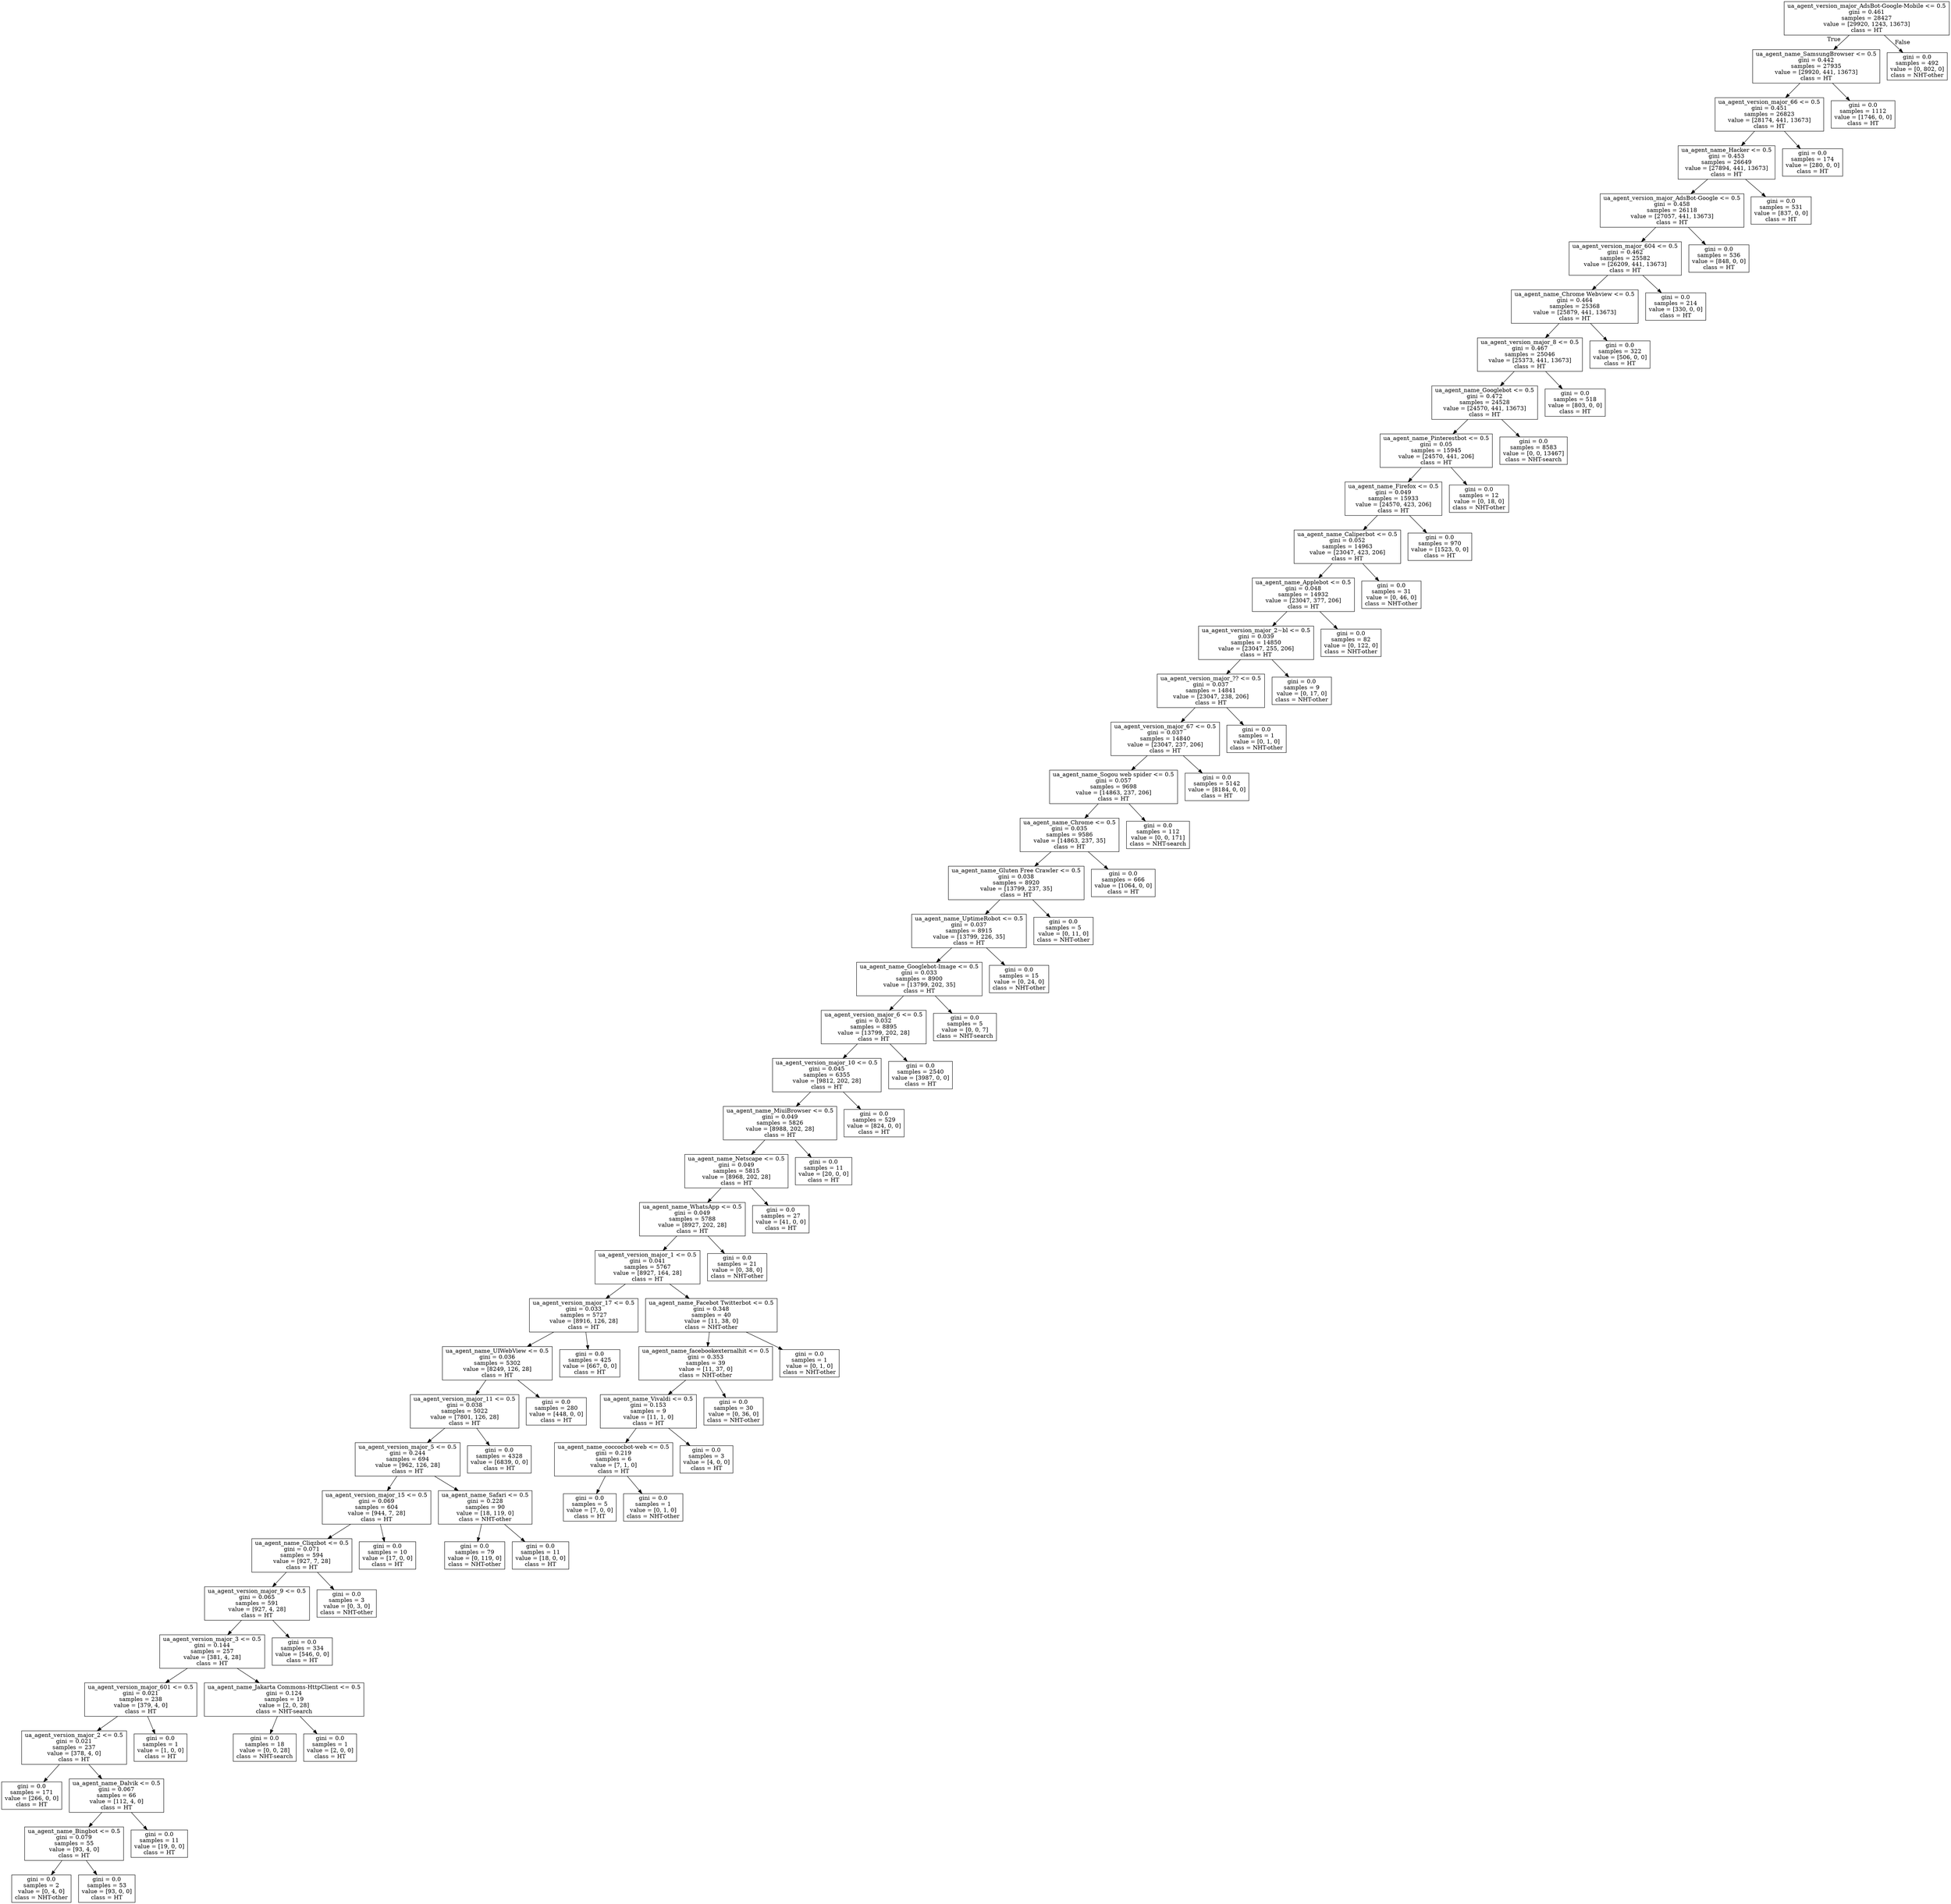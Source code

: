 digraph Tree {
node [shape=box] ;
0 [label="ua_agent_version_major_AdsBot-Google-Mobile <= 0.5\ngini = 0.461\nsamples = 28427\nvalue = [29920, 1243, 13673]\nclass = HT"] ;
1 [label="ua_agent_name_SamsungBrowser <= 0.5\ngini = 0.442\nsamples = 27935\nvalue = [29920, 441, 13673]\nclass = HT"] ;
0 -> 1 [labeldistance=2.5, labelangle=45, headlabel="True"] ;
2 [label="ua_agent_version_major_66 <= 0.5\ngini = 0.451\nsamples = 26823\nvalue = [28174, 441, 13673]\nclass = HT"] ;
1 -> 2 ;
3 [label="ua_agent_name_Hacker <= 0.5\ngini = 0.453\nsamples = 26649\nvalue = [27894, 441, 13673]\nclass = HT"] ;
2 -> 3 ;
4 [label="ua_agent_version_major_AdsBot-Google <= 0.5\ngini = 0.458\nsamples = 26118\nvalue = [27057, 441, 13673]\nclass = HT"] ;
3 -> 4 ;
5 [label="ua_agent_version_major_604 <= 0.5\ngini = 0.462\nsamples = 25582\nvalue = [26209, 441, 13673]\nclass = HT"] ;
4 -> 5 ;
6 [label="ua_agent_name_Chrome Webview <= 0.5\ngini = 0.464\nsamples = 25368\nvalue = [25879, 441, 13673]\nclass = HT"] ;
5 -> 6 ;
7 [label="ua_agent_version_major_8 <= 0.5\ngini = 0.467\nsamples = 25046\nvalue = [25373, 441, 13673]\nclass = HT"] ;
6 -> 7 ;
8 [label="ua_agent_name_Googlebot <= 0.5\ngini = 0.472\nsamples = 24528\nvalue = [24570, 441, 13673]\nclass = HT"] ;
7 -> 8 ;
9 [label="ua_agent_name_Pinterestbot <= 0.5\ngini = 0.05\nsamples = 15945\nvalue = [24570, 441, 206]\nclass = HT"] ;
8 -> 9 ;
10 [label="ua_agent_name_Firefox <= 0.5\ngini = 0.049\nsamples = 15933\nvalue = [24570, 423, 206]\nclass = HT"] ;
9 -> 10 ;
11 [label="ua_agent_name_Caliperbot <= 0.5\ngini = 0.052\nsamples = 14963\nvalue = [23047, 423, 206]\nclass = HT"] ;
10 -> 11 ;
12 [label="ua_agent_name_Applebot <= 0.5\ngini = 0.048\nsamples = 14932\nvalue = [23047, 377, 206]\nclass = HT"] ;
11 -> 12 ;
13 [label="ua_agent_version_major_2~bl <= 0.5\ngini = 0.039\nsamples = 14850\nvalue = [23047, 255, 206]\nclass = HT"] ;
12 -> 13 ;
14 [label="ua_agent_version_major_?? <= 0.5\ngini = 0.037\nsamples = 14841\nvalue = [23047, 238, 206]\nclass = HT"] ;
13 -> 14 ;
15 [label="ua_agent_version_major_67 <= 0.5\ngini = 0.037\nsamples = 14840\nvalue = [23047, 237, 206]\nclass = HT"] ;
14 -> 15 ;
16 [label="ua_agent_name_Sogou web spider <= 0.5\ngini = 0.057\nsamples = 9698\nvalue = [14863, 237, 206]\nclass = HT"] ;
15 -> 16 ;
17 [label="ua_agent_name_Chrome <= 0.5\ngini = 0.035\nsamples = 9586\nvalue = [14863, 237, 35]\nclass = HT"] ;
16 -> 17 ;
18 [label="ua_agent_name_Gluten Free Crawler <= 0.5\ngini = 0.038\nsamples = 8920\nvalue = [13799, 237, 35]\nclass = HT"] ;
17 -> 18 ;
19 [label="ua_agent_name_UptimeRobot <= 0.5\ngini = 0.037\nsamples = 8915\nvalue = [13799, 226, 35]\nclass = HT"] ;
18 -> 19 ;
20 [label="ua_agent_name_Googlebot-Image <= 0.5\ngini = 0.033\nsamples = 8900\nvalue = [13799, 202, 35]\nclass = HT"] ;
19 -> 20 ;
21 [label="ua_agent_version_major_6 <= 0.5\ngini = 0.032\nsamples = 8895\nvalue = [13799, 202, 28]\nclass = HT"] ;
20 -> 21 ;
22 [label="ua_agent_version_major_10 <= 0.5\ngini = 0.045\nsamples = 6355\nvalue = [9812, 202, 28]\nclass = HT"] ;
21 -> 22 ;
23 [label="ua_agent_name_MiuiBrowser <= 0.5\ngini = 0.049\nsamples = 5826\nvalue = [8988, 202, 28]\nclass = HT"] ;
22 -> 23 ;
24 [label="ua_agent_name_Netscape <= 0.5\ngini = 0.049\nsamples = 5815\nvalue = [8968, 202, 28]\nclass = HT"] ;
23 -> 24 ;
25 [label="ua_agent_name_WhatsApp <= 0.5\ngini = 0.049\nsamples = 5788\nvalue = [8927, 202, 28]\nclass = HT"] ;
24 -> 25 ;
26 [label="ua_agent_version_major_1 <= 0.5\ngini = 0.041\nsamples = 5767\nvalue = [8927, 164, 28]\nclass = HT"] ;
25 -> 26 ;
27 [label="ua_agent_version_major_17 <= 0.5\ngini = 0.033\nsamples = 5727\nvalue = [8916, 126, 28]\nclass = HT"] ;
26 -> 27 ;
28 [label="ua_agent_name_UIWebView <= 0.5\ngini = 0.036\nsamples = 5302\nvalue = [8249, 126, 28]\nclass = HT"] ;
27 -> 28 ;
29 [label="ua_agent_version_major_11 <= 0.5\ngini = 0.038\nsamples = 5022\nvalue = [7801, 126, 28]\nclass = HT"] ;
28 -> 29 ;
30 [label="ua_agent_version_major_5 <= 0.5\ngini = 0.244\nsamples = 694\nvalue = [962, 126, 28]\nclass = HT"] ;
29 -> 30 ;
31 [label="ua_agent_version_major_15 <= 0.5\ngini = 0.069\nsamples = 604\nvalue = [944, 7, 28]\nclass = HT"] ;
30 -> 31 ;
32 [label="ua_agent_name_Cliqzbot <= 0.5\ngini = 0.071\nsamples = 594\nvalue = [927, 7, 28]\nclass = HT"] ;
31 -> 32 ;
33 [label="ua_agent_version_major_9 <= 0.5\ngini = 0.065\nsamples = 591\nvalue = [927, 4, 28]\nclass = HT"] ;
32 -> 33 ;
34 [label="ua_agent_version_major_3 <= 0.5\ngini = 0.144\nsamples = 257\nvalue = [381, 4, 28]\nclass = HT"] ;
33 -> 34 ;
35 [label="ua_agent_version_major_601 <= 0.5\ngini = 0.021\nsamples = 238\nvalue = [379, 4, 0]\nclass = HT"] ;
34 -> 35 ;
36 [label="ua_agent_version_major_2 <= 0.5\ngini = 0.021\nsamples = 237\nvalue = [378, 4, 0]\nclass = HT"] ;
35 -> 36 ;
37 [label="gini = 0.0\nsamples = 171\nvalue = [266, 0, 0]\nclass = HT"] ;
36 -> 37 ;
38 [label="ua_agent_name_Dalvik <= 0.5\ngini = 0.067\nsamples = 66\nvalue = [112, 4, 0]\nclass = HT"] ;
36 -> 38 ;
39 [label="ua_agent_name_Bingbot <= 0.5\ngini = 0.079\nsamples = 55\nvalue = [93, 4, 0]\nclass = HT"] ;
38 -> 39 ;
40 [label="gini = 0.0\nsamples = 2\nvalue = [0, 4, 0]\nclass = NHT-other"] ;
39 -> 40 ;
41 [label="gini = 0.0\nsamples = 53\nvalue = [93, 0, 0]\nclass = HT"] ;
39 -> 41 ;
42 [label="gini = 0.0\nsamples = 11\nvalue = [19, 0, 0]\nclass = HT"] ;
38 -> 42 ;
43 [label="gini = 0.0\nsamples = 1\nvalue = [1, 0, 0]\nclass = HT"] ;
35 -> 43 ;
44 [label="ua_agent_name_Jakarta Commons-HttpClient <= 0.5\ngini = 0.124\nsamples = 19\nvalue = [2, 0, 28]\nclass = NHT-search"] ;
34 -> 44 ;
45 [label="gini = 0.0\nsamples = 18\nvalue = [0, 0, 28]\nclass = NHT-search"] ;
44 -> 45 ;
46 [label="gini = 0.0\nsamples = 1\nvalue = [2, 0, 0]\nclass = HT"] ;
44 -> 46 ;
47 [label="gini = 0.0\nsamples = 334\nvalue = [546, 0, 0]\nclass = HT"] ;
33 -> 47 ;
48 [label="gini = 0.0\nsamples = 3\nvalue = [0, 3, 0]\nclass = NHT-other"] ;
32 -> 48 ;
49 [label="gini = 0.0\nsamples = 10\nvalue = [17, 0, 0]\nclass = HT"] ;
31 -> 49 ;
50 [label="ua_agent_name_Safari <= 0.5\ngini = 0.228\nsamples = 90\nvalue = [18, 119, 0]\nclass = NHT-other"] ;
30 -> 50 ;
51 [label="gini = 0.0\nsamples = 79\nvalue = [0, 119, 0]\nclass = NHT-other"] ;
50 -> 51 ;
52 [label="gini = 0.0\nsamples = 11\nvalue = [18, 0, 0]\nclass = HT"] ;
50 -> 52 ;
53 [label="gini = 0.0\nsamples = 4328\nvalue = [6839, 0, 0]\nclass = HT"] ;
29 -> 53 ;
54 [label="gini = 0.0\nsamples = 280\nvalue = [448, 0, 0]\nclass = HT"] ;
28 -> 54 ;
55 [label="gini = 0.0\nsamples = 425\nvalue = [667, 0, 0]\nclass = HT"] ;
27 -> 55 ;
56 [label="ua_agent_name_Facebot Twitterbot <= 0.5\ngini = 0.348\nsamples = 40\nvalue = [11, 38, 0]\nclass = NHT-other"] ;
26 -> 56 ;
57 [label="ua_agent_name_facebookexternalhit <= 0.5\ngini = 0.353\nsamples = 39\nvalue = [11, 37, 0]\nclass = NHT-other"] ;
56 -> 57 ;
58 [label="ua_agent_name_Vivaldi <= 0.5\ngini = 0.153\nsamples = 9\nvalue = [11, 1, 0]\nclass = HT"] ;
57 -> 58 ;
59 [label="ua_agent_name_coccocbot-web <= 0.5\ngini = 0.219\nsamples = 6\nvalue = [7, 1, 0]\nclass = HT"] ;
58 -> 59 ;
60 [label="gini = 0.0\nsamples = 5\nvalue = [7, 0, 0]\nclass = HT"] ;
59 -> 60 ;
61 [label="gini = 0.0\nsamples = 1\nvalue = [0, 1, 0]\nclass = NHT-other"] ;
59 -> 61 ;
62 [label="gini = 0.0\nsamples = 3\nvalue = [4, 0, 0]\nclass = HT"] ;
58 -> 62 ;
63 [label="gini = 0.0\nsamples = 30\nvalue = [0, 36, 0]\nclass = NHT-other"] ;
57 -> 63 ;
64 [label="gini = 0.0\nsamples = 1\nvalue = [0, 1, 0]\nclass = NHT-other"] ;
56 -> 64 ;
65 [label="gini = 0.0\nsamples = 21\nvalue = [0, 38, 0]\nclass = NHT-other"] ;
25 -> 65 ;
66 [label="gini = 0.0\nsamples = 27\nvalue = [41, 0, 0]\nclass = HT"] ;
24 -> 66 ;
67 [label="gini = 0.0\nsamples = 11\nvalue = [20, 0, 0]\nclass = HT"] ;
23 -> 67 ;
68 [label="gini = 0.0\nsamples = 529\nvalue = [824, 0, 0]\nclass = HT"] ;
22 -> 68 ;
69 [label="gini = 0.0\nsamples = 2540\nvalue = [3987, 0, 0]\nclass = HT"] ;
21 -> 69 ;
70 [label="gini = 0.0\nsamples = 5\nvalue = [0, 0, 7]\nclass = NHT-search"] ;
20 -> 70 ;
71 [label="gini = 0.0\nsamples = 15\nvalue = [0, 24, 0]\nclass = NHT-other"] ;
19 -> 71 ;
72 [label="gini = 0.0\nsamples = 5\nvalue = [0, 11, 0]\nclass = NHT-other"] ;
18 -> 72 ;
73 [label="gini = 0.0\nsamples = 666\nvalue = [1064, 0, 0]\nclass = HT"] ;
17 -> 73 ;
74 [label="gini = 0.0\nsamples = 112\nvalue = [0, 0, 171]\nclass = NHT-search"] ;
16 -> 74 ;
75 [label="gini = 0.0\nsamples = 5142\nvalue = [8184, 0, 0]\nclass = HT"] ;
15 -> 75 ;
76 [label="gini = 0.0\nsamples = 1\nvalue = [0, 1, 0]\nclass = NHT-other"] ;
14 -> 76 ;
77 [label="gini = 0.0\nsamples = 9\nvalue = [0, 17, 0]\nclass = NHT-other"] ;
13 -> 77 ;
78 [label="gini = 0.0\nsamples = 82\nvalue = [0, 122, 0]\nclass = NHT-other"] ;
12 -> 78 ;
79 [label="gini = 0.0\nsamples = 31\nvalue = [0, 46, 0]\nclass = NHT-other"] ;
11 -> 79 ;
80 [label="gini = 0.0\nsamples = 970\nvalue = [1523, 0, 0]\nclass = HT"] ;
10 -> 80 ;
81 [label="gini = 0.0\nsamples = 12\nvalue = [0, 18, 0]\nclass = NHT-other"] ;
9 -> 81 ;
82 [label="gini = 0.0\nsamples = 8583\nvalue = [0, 0, 13467]\nclass = NHT-search"] ;
8 -> 82 ;
83 [label="gini = 0.0\nsamples = 518\nvalue = [803, 0, 0]\nclass = HT"] ;
7 -> 83 ;
84 [label="gini = 0.0\nsamples = 322\nvalue = [506, 0, 0]\nclass = HT"] ;
6 -> 84 ;
85 [label="gini = 0.0\nsamples = 214\nvalue = [330, 0, 0]\nclass = HT"] ;
5 -> 85 ;
86 [label="gini = 0.0\nsamples = 536\nvalue = [848, 0, 0]\nclass = HT"] ;
4 -> 86 ;
87 [label="gini = 0.0\nsamples = 531\nvalue = [837, 0, 0]\nclass = HT"] ;
3 -> 87 ;
88 [label="gini = 0.0\nsamples = 174\nvalue = [280, 0, 0]\nclass = HT"] ;
2 -> 88 ;
89 [label="gini = 0.0\nsamples = 1112\nvalue = [1746, 0, 0]\nclass = HT"] ;
1 -> 89 ;
90 [label="gini = 0.0\nsamples = 492\nvalue = [0, 802, 0]\nclass = NHT-other"] ;
0 -> 90 [labeldistance=2.5, labelangle=-45, headlabel="False"] ;
}